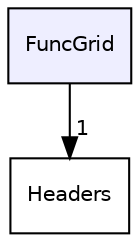 digraph "FuncGrid" {
  compound=true
  node [ fontsize="10", fontname="Helvetica"];
  edge [ labelfontsize="10", labelfontname="Helvetica"];
  dir_47891d6ab8b7f2986e6e91cfe1452174 [shape=box, label="FuncGrid", style="filled", fillcolor="#eeeeff", pencolor="black", URL="dir_47891d6ab8b7f2986e6e91cfe1452174.html"];
  dir_692516b589a32b3bfce781ca9f6d1534 [shape=box label="Headers" URL="dir_692516b589a32b3bfce781ca9f6d1534.html"];
  dir_47891d6ab8b7f2986e6e91cfe1452174->dir_692516b589a32b3bfce781ca9f6d1534 [headlabel="1", labeldistance=1.5 headhref="dir_000010_000011.html"];
}
